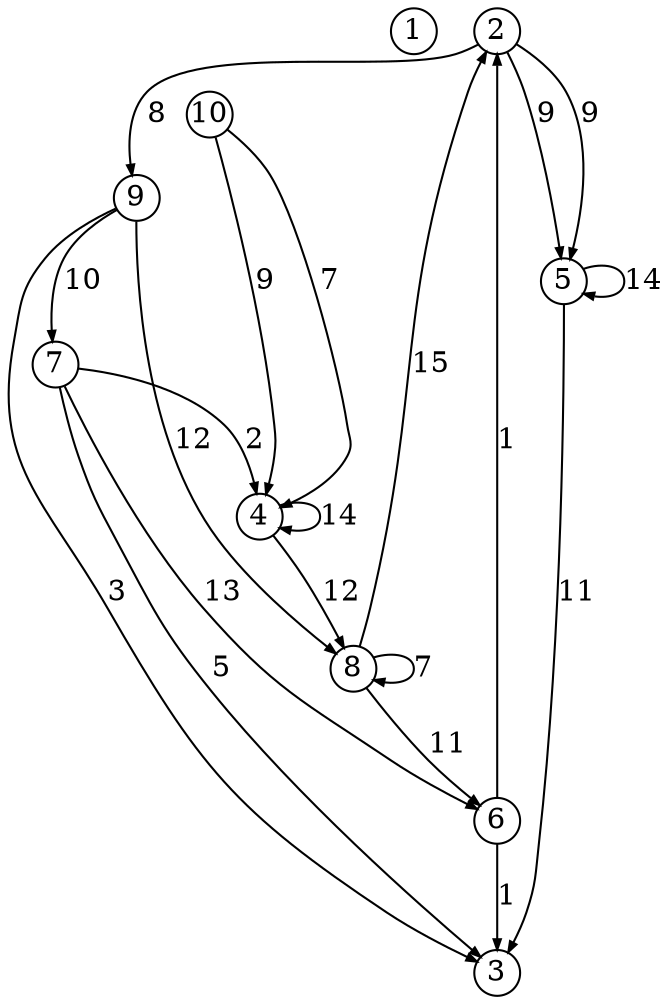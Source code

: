 digraph {
	graph [shape = sfdp, splines = true];
	edge [arrowsize = 0.5];
	node [shape = circle, fixedsize = true,  width = 0.3];
1 [label = 1]2 [label = 2]3 [label = 3]4 [label = 4]5 [label = 5]6 [label = 6]7 [label = 7]8 [label = 8]9 [label = 9]	7 -> 3 [label = 5, weight = 0];
	2 -> 9 [label = 8, weight = 0];
	10 -> 4 [label = 7, weight = 0];
	8 -> 2 [label = 15, weight = 0];
	2 -> 5 [label = 9, weight = 0];
	9 -> 7 [label = 10, weight = 0];
	7 -> 4 [label = 2, weight = 0];
	4 -> 8 [label = 12, weight = 0];
	9 -> 8 [label = 12, weight = 0];
	8 -> 6 [label = 11, weight = 0];
	9 -> 3 [label = 3, weight = 0];
	6 -> 3 [label = 1, weight = 1];
	4 -> 4 [label = 14, weight = 0];
	6 -> 2 [label = 1, weight = 1];
	5 -> 3 [label = 11, weight = 0];
	10 -> 4 [label = 9, weight = 0];
	5 -> 5 [label = 14, weight = 0];
	8 -> 8 [label = 7, weight = 0];
	2 -> 5 [label = 9, weight = 0];
	7 -> 6 [label = 13, weight = 0];
}
